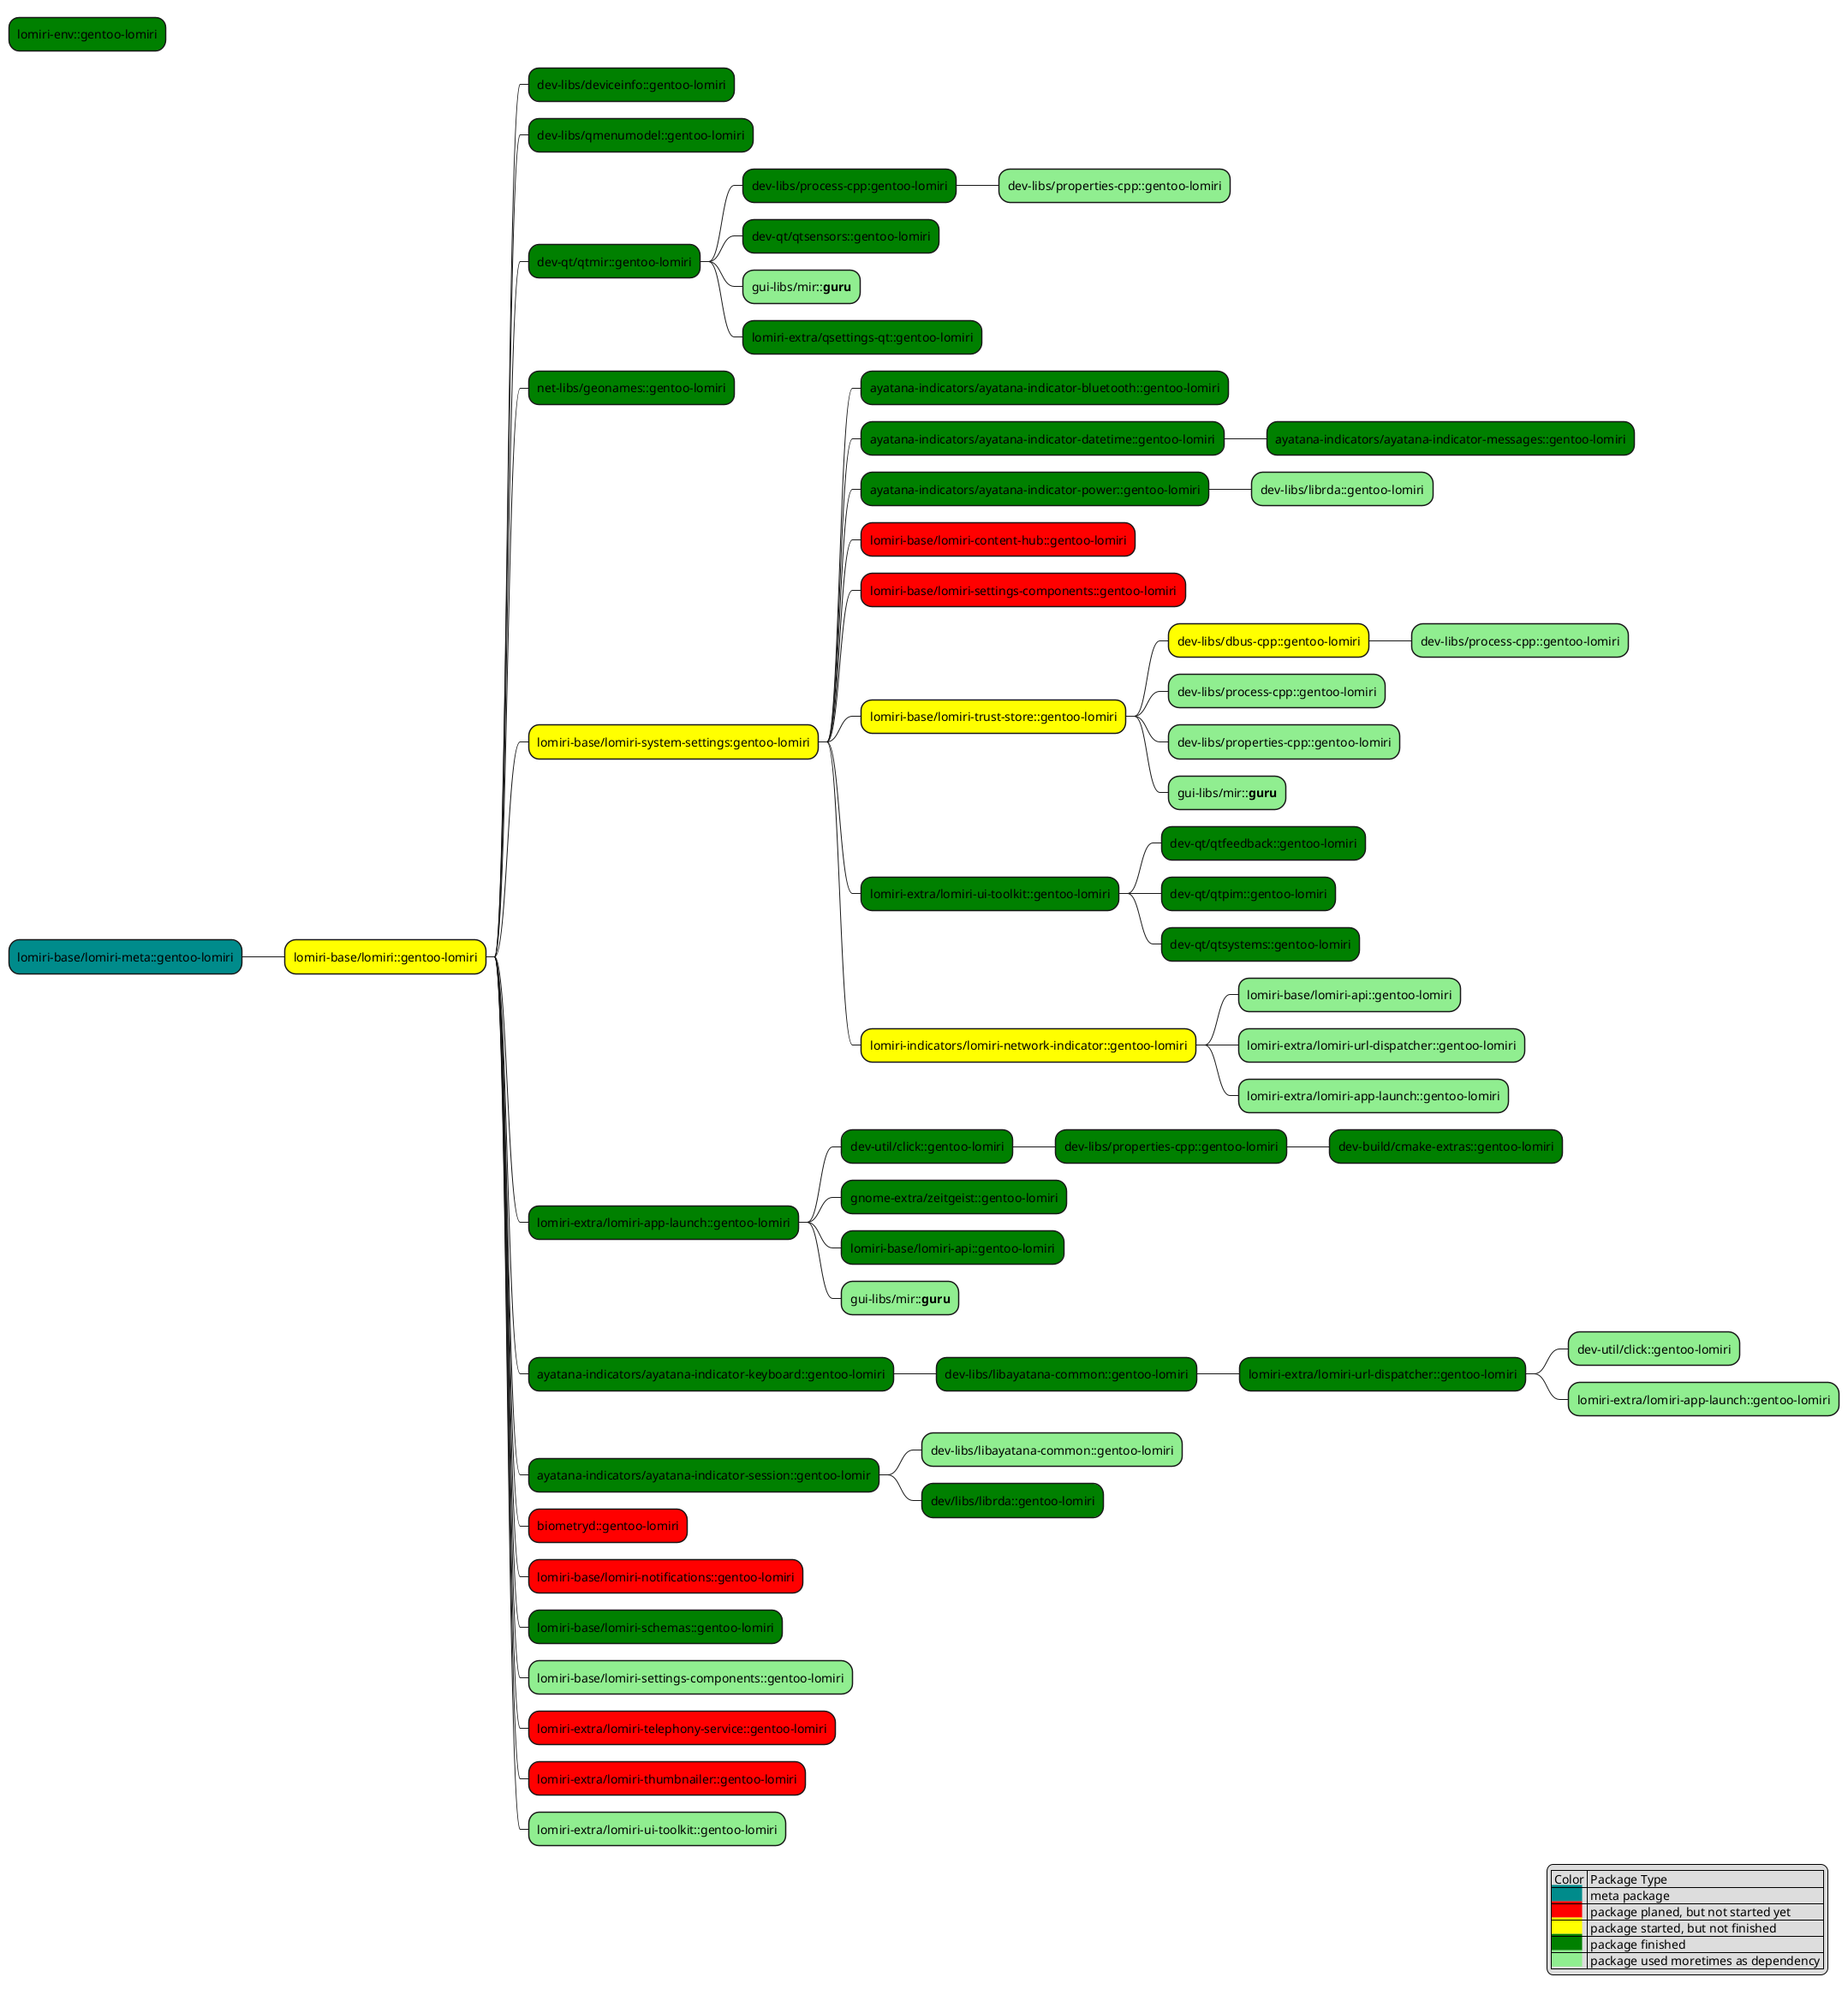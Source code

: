 @startmindmap package dependencies
legend right
    | Color | Package Type |
    |<back:DarkCyan>          </back>| meta package|
    |<back:red>          </back>| package planed, but not started yet|
    |<back:yellow>          </back>| package started, but not finished|
    |<back:green>          </back>| package finished|
    |<back:lightgreen>          </back>| package used moretimes as dependency |
endlegend

*[#green] lomiri-env::gentoo-lomiri
*[#DarkCyan] lomiri-base/lomiri-meta::gentoo-lomiri
  *[#yellow] lomiri-base/lomiri::gentoo-lomiri
    *[#green] dev-libs/deviceinfo::gentoo-lomiri
    *[#green] dev-libs/qmenumodel::gentoo-lomiri
    *[#green] dev-qt/qtmir::gentoo-lomiri
      *[#green] dev-libs/process-cpp:gentoo-lomiri
        *[#lightgreen] dev-libs/properties-cpp::gentoo-lomiri
      *[#green] dev-qt/qtsensors::gentoo-lomiri
      *[#lightgreen] gui-libs/mir::**guru**
      *[#green] lomiri-extra/qsettings-qt::gentoo-lomiri
    *[#green] net-libs/geonames::gentoo-lomiri
    *[#yellow] lomiri-base/lomiri-system-settings:gentoo-lomiri
      *[#green] ayatana-indicators/ayatana-indicator-bluetooth::gentoo-lomiri
      *[#green] ayatana-indicators/ayatana-indicator-datetime::gentoo-lomiri
        *[#green] ayatana-indicators/ayatana-indicator-messages::gentoo-lomiri
      *[#green] ayatana-indicators/ayatana-indicator-power::gentoo-lomiri
        *[#lightgreen] dev-libs/librda::gentoo-lomiri
      *[#red] lomiri-base/lomiri-content-hub::gentoo-lomiri
      *[#red] lomiri-base/lomiri-settings-components::gentoo-lomiri
      *[#yellow] lomiri-base/lomiri-trust-store::gentoo-lomiri
        *[#yellow] dev-libs/dbus-cpp::gentoo-lomiri
          *[#lightgreen] dev-libs/process-cpp::gentoo-lomiri
        *[#lightgreen] dev-libs/process-cpp::gentoo-lomiri
        *[#lightgreen] dev-libs/properties-cpp::gentoo-lomiri
        *[#lightgreen] gui-libs/mir::**guru**
      *[#green] lomiri-extra/lomiri-ui-toolkit::gentoo-lomiri
        *[#green] dev-qt/qtfeedback::gentoo-lomiri
        *[#green] dev-qt/qtpim::gentoo-lomiri
        *[#green] dev-qt/qtsystems::gentoo-lomiri
      *[#yellow] lomiri-indicators/lomiri-network-indicator::gentoo-lomiri
        *[#lightgreen] lomiri-base/lomiri-api::gentoo-lomiri
        *[#lightgreen] lomiri-extra/lomiri-url-dispatcher::gentoo-lomiri
        *[#lightgreen] lomiri-extra/lomiri-app-launch::gentoo-lomiri
    *[#green] lomiri-extra/lomiri-app-launch::gentoo-lomiri
      *[#green] dev-util/click::gentoo-lomiri
        *[#green] dev-libs/properties-cpp::gentoo-lomiri
          *[#green] dev-build/cmake-extras::gentoo-lomiri
      *[#green] gnome-extra/zeitgeist::gentoo-lomiri
      *[#green] lomiri-base/lomiri-api::gentoo-lomiri
      *[#lightgreen] gui-libs/mir::**guru**
    *[#green] ayatana-indicators/ayatana-indicator-keyboard::gentoo-lomiri
      *[#green] dev-libs/libayatana-common::gentoo-lomiri
        *[#green] lomiri-extra/lomiri-url-dispatcher::gentoo-lomiri
          *[#lightgreen] dev-util/click::gentoo-lomiri
          *[#lightgreen] lomiri-extra/lomiri-app-launch::gentoo-lomiri
    *[#green] ayatana-indicators/ayatana-indicator-session::gentoo-lomir
      *[#lightgreen] dev-libs/libayatana-common::gentoo-lomiri
      *[#green] dev/libs/librda::gentoo-lomiri
    *[#red] biometryd::gentoo-lomiri
    *[#red] lomiri-base/lomiri-notifications::gentoo-lomiri
    *[#green] lomiri-base/lomiri-schemas::gentoo-lomiri
    *[#lightgreen] lomiri-base/lomiri-settings-components::gentoo-lomiri
    *[#red] lomiri-extra/lomiri-telephony-service::gentoo-lomiri
    *[#red] lomiri-extra/lomiri-thumbnailer::gentoo-lomiri
    *[#lightgreen] lomiri-extra/lomiri-ui-toolkit::gentoo-lomiri
@endmindmap
